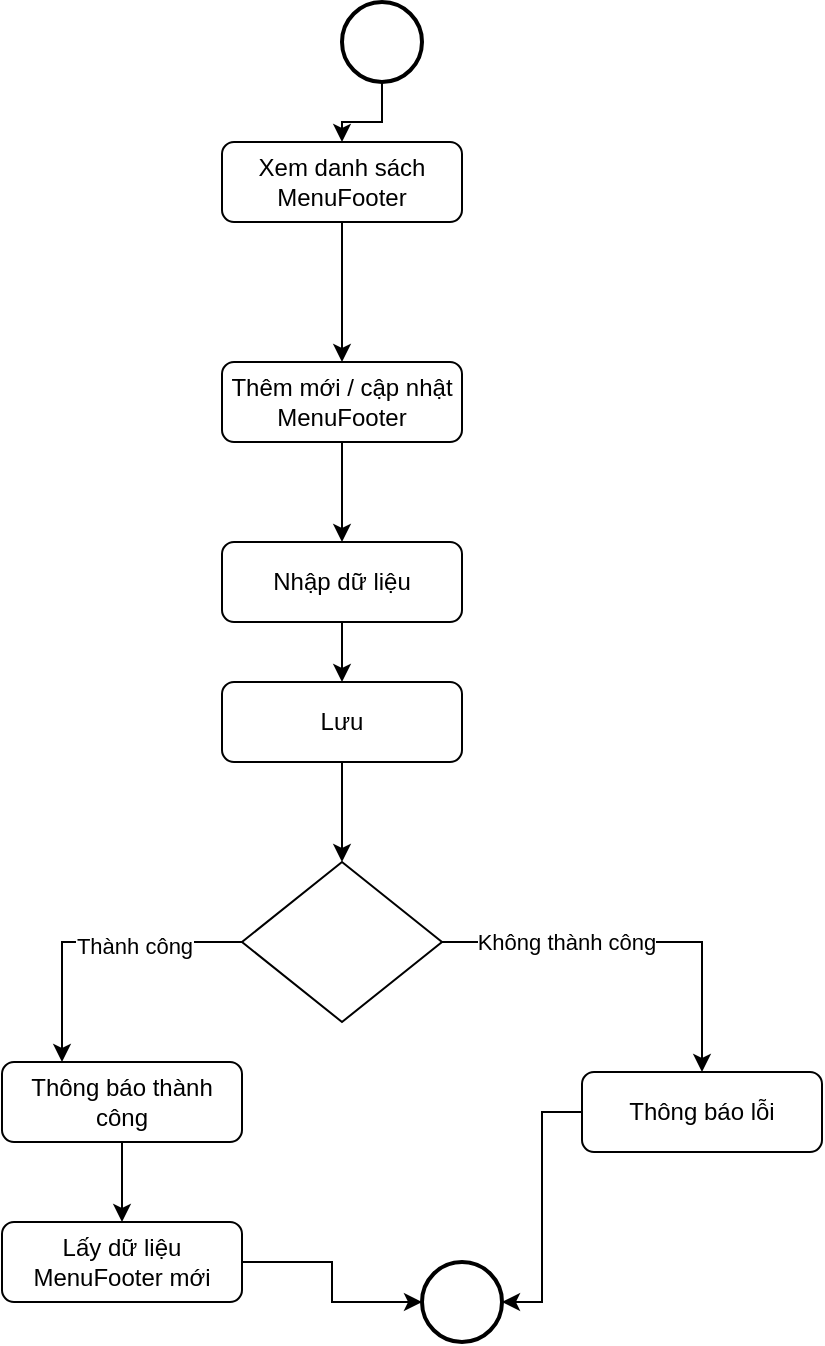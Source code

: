 <mxfile version="22.1.21" type="device">
  <diagram name="Page-1" id="R3vw6IoUPQzL4NSjF0ls">
    <mxGraphModel dx="742" dy="606" grid="1" gridSize="10" guides="1" tooltips="1" connect="1" arrows="1" fold="1" page="1" pageScale="1" pageWidth="850" pageHeight="1100" math="0" shadow="0">
      <root>
        <mxCell id="0" />
        <mxCell id="1" parent="0" />
        <mxCell id="8k0ct6nLLRch3mBV0B0Z-1" value="" style="edgeStyle=orthogonalEdgeStyle;rounded=0;orthogonalLoop=1;jettySize=auto;html=1;" parent="1" source="8k0ct6nLLRch3mBV0B0Z-2" target="8k0ct6nLLRch3mBV0B0Z-12" edge="1">
          <mxGeometry relative="1" as="geometry" />
        </mxCell>
        <mxCell id="8k0ct6nLLRch3mBV0B0Z-2" value="Xem danh sách MenuFooter" style="rounded=1;whiteSpace=wrap;html=1;fontSize=12;glass=0;strokeWidth=1;shadow=0;" parent="1" vertex="1">
          <mxGeometry x="160" y="80" width="120" height="40" as="geometry" />
        </mxCell>
        <mxCell id="8k0ct6nLLRch3mBV0B0Z-3" style="edgeStyle=orthogonalEdgeStyle;rounded=0;orthogonalLoop=1;jettySize=auto;html=1;entryX=0.25;entryY=0;entryDx=0;entryDy=0;exitX=0;exitY=0.5;exitDx=0;exitDy=0;" parent="1" source="8k0ct6nLLRch3mBV0B0Z-7" target="8k0ct6nLLRch3mBV0B0Z-18" edge="1">
          <mxGeometry relative="1" as="geometry" />
        </mxCell>
        <mxCell id="8k0ct6nLLRch3mBV0B0Z-4" value="Thành công" style="edgeLabel;html=1;align=center;verticalAlign=middle;resizable=0;points=[];" parent="8k0ct6nLLRch3mBV0B0Z-3" vertex="1" connectable="0">
          <mxGeometry x="-0.283" y="2" relative="1" as="geometry">
            <mxPoint as="offset" />
          </mxGeometry>
        </mxCell>
        <mxCell id="8k0ct6nLLRch3mBV0B0Z-5" style="edgeStyle=orthogonalEdgeStyle;rounded=0;orthogonalLoop=1;jettySize=auto;html=1;exitX=1;exitY=0.5;exitDx=0;exitDy=0;" parent="1" source="8k0ct6nLLRch3mBV0B0Z-7" target="8k0ct6nLLRch3mBV0B0Z-21" edge="1">
          <mxGeometry relative="1" as="geometry" />
        </mxCell>
        <mxCell id="8k0ct6nLLRch3mBV0B0Z-6" value="Không thành công" style="edgeLabel;html=1;align=center;verticalAlign=middle;resizable=0;points=[];" parent="8k0ct6nLLRch3mBV0B0Z-5" vertex="1" connectable="0">
          <mxGeometry x="-0.491" y="-1" relative="1" as="geometry">
            <mxPoint x="12" y="-1" as="offset" />
          </mxGeometry>
        </mxCell>
        <mxCell id="8k0ct6nLLRch3mBV0B0Z-7" value="" style="rhombus;whiteSpace=wrap;html=1;shadow=0;fontFamily=Helvetica;fontSize=12;align=center;strokeWidth=1;spacing=6;spacingTop=-4;" parent="1" vertex="1">
          <mxGeometry x="170" y="440" width="100" height="80" as="geometry" />
        </mxCell>
        <mxCell id="8k0ct6nLLRch3mBV0B0Z-8" value="" style="edgeStyle=orthogonalEdgeStyle;rounded=0;orthogonalLoop=1;jettySize=auto;html=1;" parent="1" source="8k0ct6nLLRch3mBV0B0Z-9" target="8k0ct6nLLRch3mBV0B0Z-2" edge="1">
          <mxGeometry relative="1" as="geometry" />
        </mxCell>
        <mxCell id="8k0ct6nLLRch3mBV0B0Z-9" value="" style="strokeWidth=2;html=1;shape=mxgraph.flowchart.start_2;whiteSpace=wrap;" parent="1" vertex="1">
          <mxGeometry x="220" y="10" width="40" height="40" as="geometry" />
        </mxCell>
        <mxCell id="8k0ct6nLLRch3mBV0B0Z-10" value="" style="strokeWidth=2;html=1;shape=mxgraph.flowchart.start_2;whiteSpace=wrap;" parent="1" vertex="1">
          <mxGeometry x="260" y="640" width="40" height="40" as="geometry" />
        </mxCell>
        <mxCell id="8k0ct6nLLRch3mBV0B0Z-11" value="" style="edgeStyle=orthogonalEdgeStyle;rounded=0;orthogonalLoop=1;jettySize=auto;html=1;" parent="1" source="8k0ct6nLLRch3mBV0B0Z-12" target="8k0ct6nLLRch3mBV0B0Z-14" edge="1">
          <mxGeometry relative="1" as="geometry" />
        </mxCell>
        <mxCell id="8k0ct6nLLRch3mBV0B0Z-12" value="Thêm mới / cập nhật MenuFooter" style="rounded=1;whiteSpace=wrap;html=1;fontSize=12;glass=0;strokeWidth=1;shadow=0;" parent="1" vertex="1">
          <mxGeometry x="160" y="190" width="120" height="40" as="geometry" />
        </mxCell>
        <mxCell id="8k0ct6nLLRch3mBV0B0Z-13" value="" style="edgeStyle=orthogonalEdgeStyle;rounded=0;orthogonalLoop=1;jettySize=auto;html=1;" parent="1" source="8k0ct6nLLRch3mBV0B0Z-14" target="8k0ct6nLLRch3mBV0B0Z-16" edge="1">
          <mxGeometry relative="1" as="geometry" />
        </mxCell>
        <mxCell id="8k0ct6nLLRch3mBV0B0Z-14" value="Nhập dữ liệu" style="rounded=1;whiteSpace=wrap;html=1;fontSize=12;glass=0;strokeWidth=1;shadow=0;" parent="1" vertex="1">
          <mxGeometry x="160" y="280" width="120" height="40" as="geometry" />
        </mxCell>
        <mxCell id="8k0ct6nLLRch3mBV0B0Z-15" style="edgeStyle=orthogonalEdgeStyle;rounded=0;orthogonalLoop=1;jettySize=auto;html=1;" parent="1" source="8k0ct6nLLRch3mBV0B0Z-16" target="8k0ct6nLLRch3mBV0B0Z-7" edge="1">
          <mxGeometry relative="1" as="geometry" />
        </mxCell>
        <mxCell id="8k0ct6nLLRch3mBV0B0Z-16" value="Lưu" style="rounded=1;whiteSpace=wrap;html=1;fontSize=12;glass=0;strokeWidth=1;shadow=0;" parent="1" vertex="1">
          <mxGeometry x="160" y="350" width="120" height="40" as="geometry" />
        </mxCell>
        <mxCell id="8k0ct6nLLRch3mBV0B0Z-17" value="" style="edgeStyle=orthogonalEdgeStyle;rounded=0;orthogonalLoop=1;jettySize=auto;html=1;" parent="1" source="8k0ct6nLLRch3mBV0B0Z-18" target="8k0ct6nLLRch3mBV0B0Z-19" edge="1">
          <mxGeometry relative="1" as="geometry" />
        </mxCell>
        <mxCell id="8k0ct6nLLRch3mBV0B0Z-18" value="Thông báo thành công" style="rounded=1;whiteSpace=wrap;html=1;fontSize=12;glass=0;strokeWidth=1;shadow=0;" parent="1" vertex="1">
          <mxGeometry x="50" y="540" width="120" height="40" as="geometry" />
        </mxCell>
        <mxCell id="8k0ct6nLLRch3mBV0B0Z-19" value="Lấy dữ liệu MenuFooter mới" style="rounded=1;whiteSpace=wrap;html=1;fontSize=12;glass=0;strokeWidth=1;shadow=0;" parent="1" vertex="1">
          <mxGeometry x="50" y="620" width="120" height="40" as="geometry" />
        </mxCell>
        <mxCell id="8k0ct6nLLRch3mBV0B0Z-20" style="edgeStyle=orthogonalEdgeStyle;rounded=0;orthogonalLoop=1;jettySize=auto;html=1;entryX=0;entryY=0.5;entryDx=0;entryDy=0;entryPerimeter=0;" parent="1" source="8k0ct6nLLRch3mBV0B0Z-19" target="8k0ct6nLLRch3mBV0B0Z-10" edge="1">
          <mxGeometry relative="1" as="geometry" />
        </mxCell>
        <mxCell id="8k0ct6nLLRch3mBV0B0Z-21" value="Thông báo lỗi" style="rounded=1;whiteSpace=wrap;html=1;fontSize=12;glass=0;strokeWidth=1;shadow=0;" parent="1" vertex="1">
          <mxGeometry x="340" y="545" width="120" height="40" as="geometry" />
        </mxCell>
        <mxCell id="8k0ct6nLLRch3mBV0B0Z-22" style="edgeStyle=orthogonalEdgeStyle;rounded=0;orthogonalLoop=1;jettySize=auto;html=1;entryX=1;entryY=0.5;entryDx=0;entryDy=0;entryPerimeter=0;" parent="1" source="8k0ct6nLLRch3mBV0B0Z-21" target="8k0ct6nLLRch3mBV0B0Z-10" edge="1">
          <mxGeometry relative="1" as="geometry" />
        </mxCell>
      </root>
    </mxGraphModel>
  </diagram>
</mxfile>
